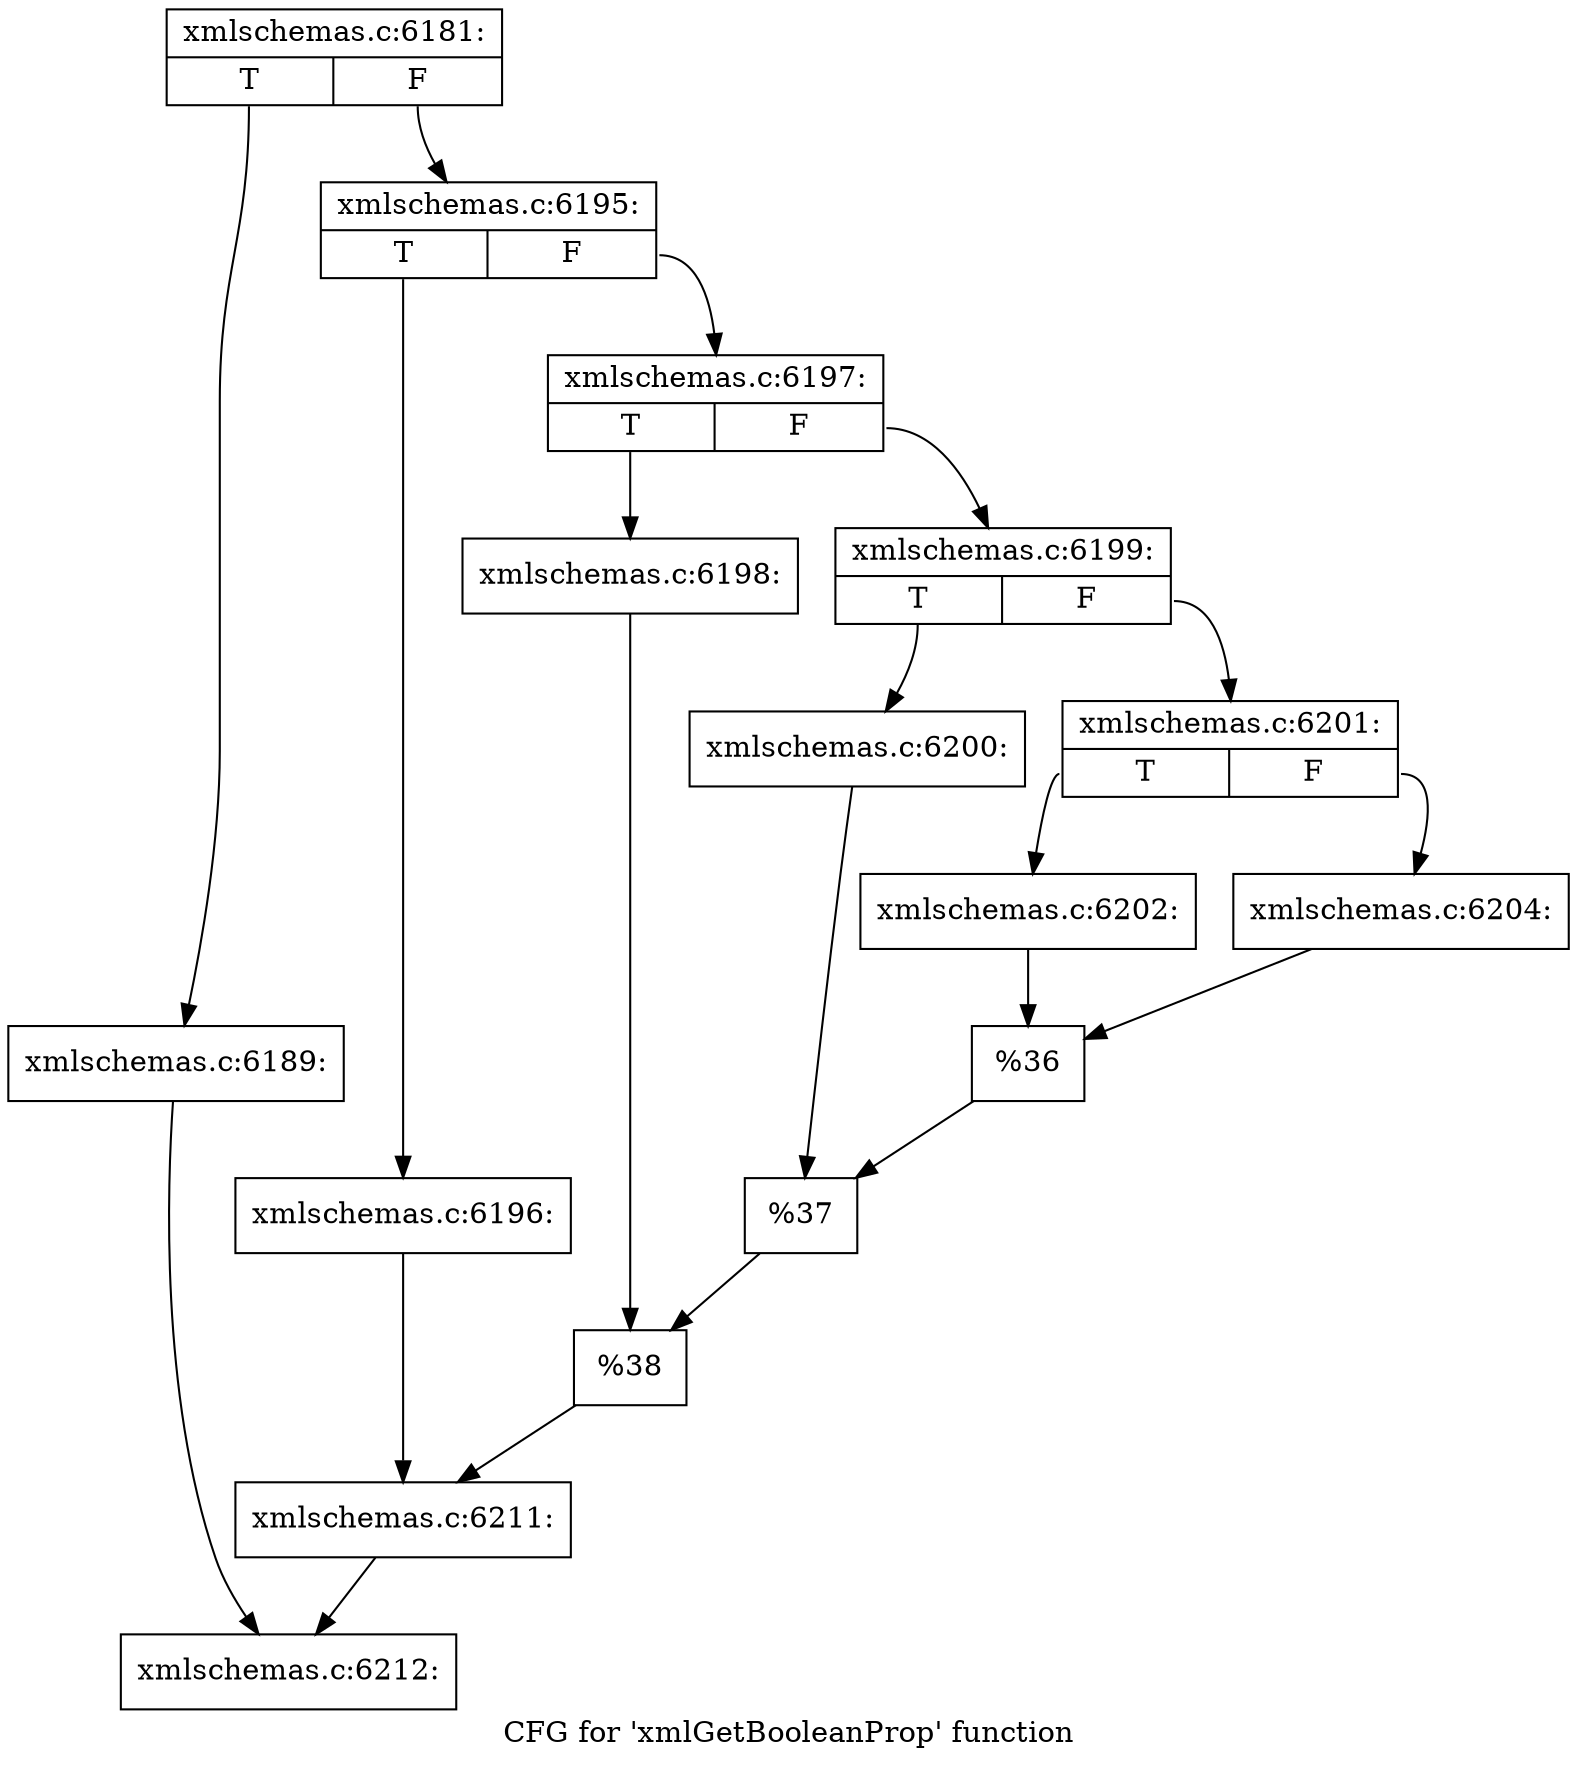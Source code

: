 digraph "CFG for 'xmlGetBooleanProp' function" {
	label="CFG for 'xmlGetBooleanProp' function";

	Node0x4e51910 [shape=record,label="{xmlschemas.c:6181:|{<s0>T|<s1>F}}"];
	Node0x4e51910:s0 -> Node0x4e5f1d0;
	Node0x4e51910:s1 -> Node0x4e5f220;
	Node0x4e5f1d0 [shape=record,label="{xmlschemas.c:6189:}"];
	Node0x4e5f1d0 -> Node0x4e5ddf0;
	Node0x4e5f220 [shape=record,label="{xmlschemas.c:6195:|{<s0>T|<s1>F}}"];
	Node0x4e5f220:s0 -> Node0x4e5f710;
	Node0x4e5f220:s1 -> Node0x4e5f7b0;
	Node0x4e5f710 [shape=record,label="{xmlschemas.c:6196:}"];
	Node0x4e5f710 -> Node0x4e5f760;
	Node0x4e5f7b0 [shape=record,label="{xmlschemas.c:6197:|{<s0>T|<s1>F}}"];
	Node0x4e5f7b0:s0 -> Node0x4e5fce0;
	Node0x4e5f7b0:s1 -> Node0x4e5fd80;
	Node0x4e5fce0 [shape=record,label="{xmlschemas.c:6198:}"];
	Node0x4e5fce0 -> Node0x4e5fd30;
	Node0x4e5fd80 [shape=record,label="{xmlschemas.c:6199:|{<s0>T|<s1>F}}"];
	Node0x4e5fd80:s0 -> Node0x4e602b0;
	Node0x4e5fd80:s1 -> Node0x4e60350;
	Node0x4e602b0 [shape=record,label="{xmlschemas.c:6200:}"];
	Node0x4e602b0 -> Node0x4e60300;
	Node0x4e60350 [shape=record,label="{xmlschemas.c:6201:|{<s0>T|<s1>F}}"];
	Node0x4e60350:s0 -> Node0x4e60880;
	Node0x4e60350:s1 -> Node0x4e60920;
	Node0x4e60880 [shape=record,label="{xmlschemas.c:6202:}"];
	Node0x4e60880 -> Node0x4e608d0;
	Node0x4e60920 [shape=record,label="{xmlschemas.c:6204:}"];
	Node0x4e60920 -> Node0x4e608d0;
	Node0x4e608d0 [shape=record,label="{%36}"];
	Node0x4e608d0 -> Node0x4e60300;
	Node0x4e60300 [shape=record,label="{%37}"];
	Node0x4e60300 -> Node0x4e5fd30;
	Node0x4e5fd30 [shape=record,label="{%38}"];
	Node0x4e5fd30 -> Node0x4e5f760;
	Node0x4e5f760 [shape=record,label="{xmlschemas.c:6211:}"];
	Node0x4e5f760 -> Node0x4e5ddf0;
	Node0x4e5ddf0 [shape=record,label="{xmlschemas.c:6212:}"];
}
